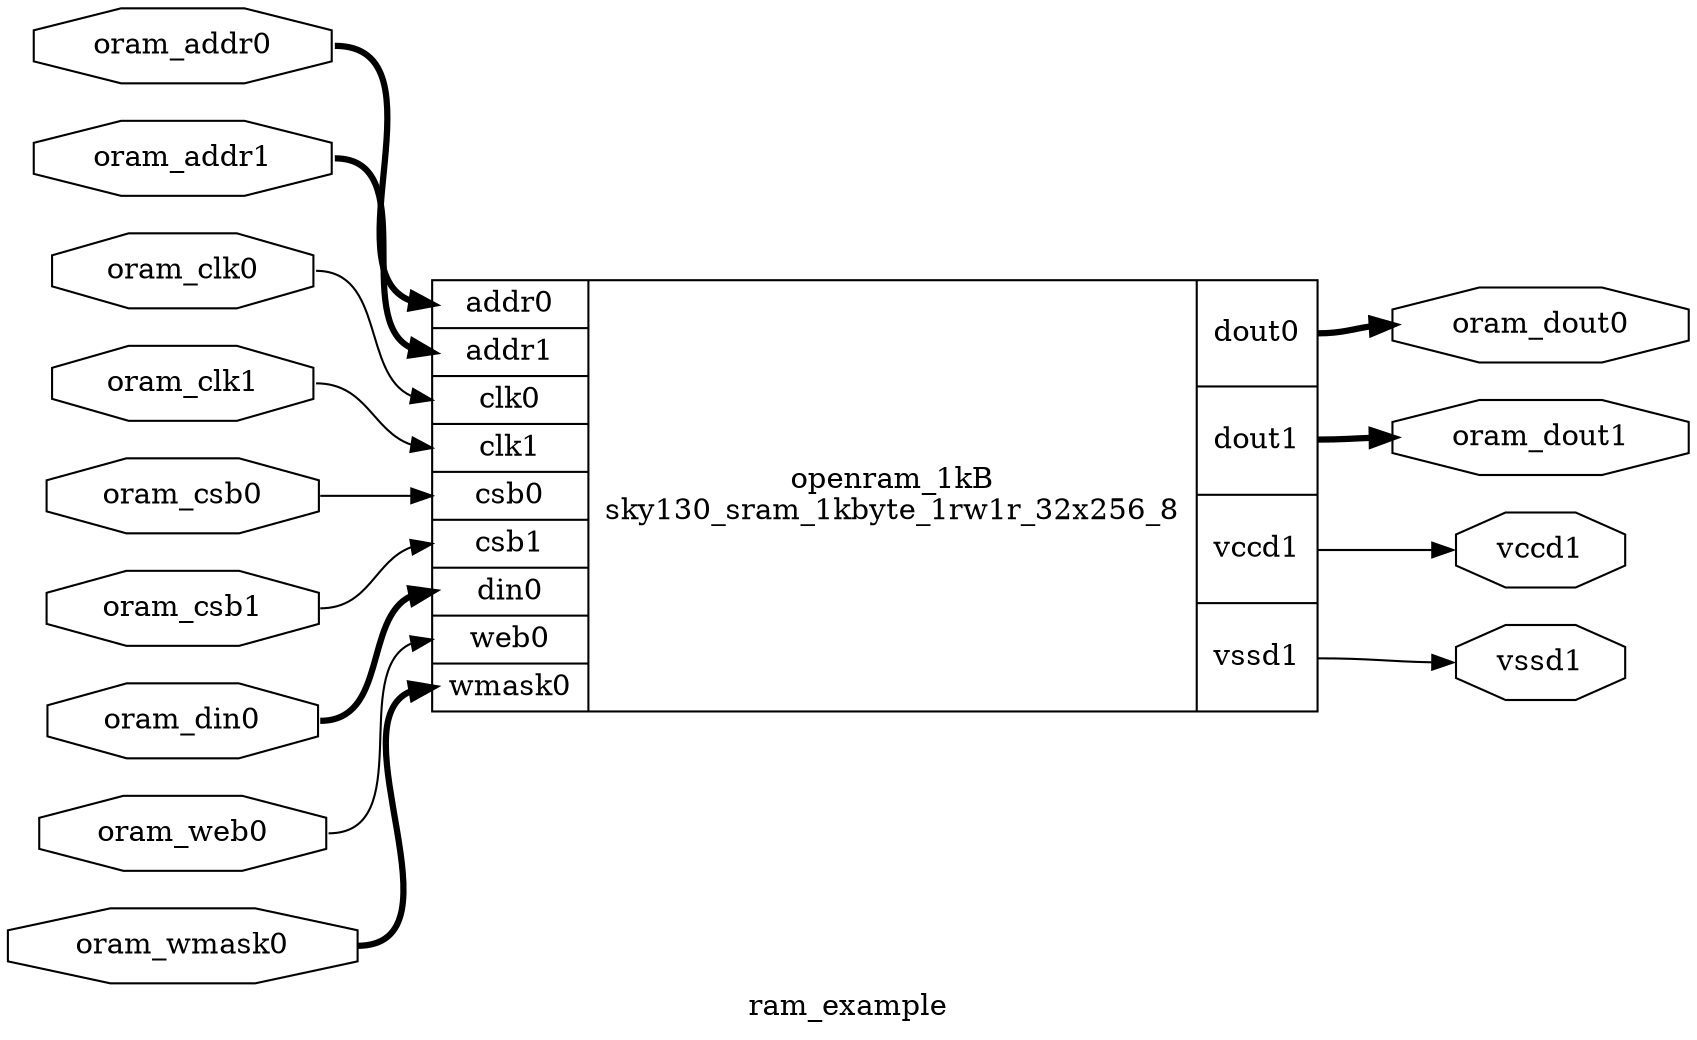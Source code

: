 digraph "ram_example" {
label="ram_example";
rankdir="LR";
remincross=true;
n1 [ shape=octagon, label="oram_dout1", color="black", fontcolor="black" ];
n2 [ shape=octagon, label="oram_addr1", color="black", fontcolor="black" ];
n3 [ shape=octagon, label="oram_dout0", color="black", fontcolor="black" ];
n4 [ shape=octagon, label="oram_din0", color="black", fontcolor="black" ];
n5 [ shape=octagon, label="oram_addr0", color="black", fontcolor="black" ];
n6 [ shape=octagon, label="oram_wmask0", color="black", fontcolor="black" ];
n7 [ shape=octagon, label="oram_web0", color="black", fontcolor="black" ];
n8 [ shape=octagon, label="oram_csb1", color="black", fontcolor="black" ];
n9 [ shape=octagon, label="oram_csb0", color="black", fontcolor="black" ];
n10 [ shape=octagon, label="oram_clk1", color="black", fontcolor="black" ];
n11 [ shape=octagon, label="oram_clk0", color="black", fontcolor="black" ];
n12 [ shape=octagon, label="vssd1", color="black", fontcolor="black" ];
n13 [ shape=octagon, label="vccd1", color="black", fontcolor="black" ];
c25 [ shape=record, label="{{<p14> addr0|<p15> addr1|<p16> clk0|<p17> clk1|<p18> csb0|<p19> csb1|<p20> din0|<p21> web0|<p22> wmask0}|openram_1kB\nsky130_sram_1kbyte_1rw1r_32x256_8|{<p23> dout0|<p24> dout1|<p13> vccd1|<p12> vssd1}}" ];
c25:p24:e -> n1:w [color="black", style="setlinewidth(3)", label=""];
n10:e -> c25:p17:w [color="black", label=""];
n11:e -> c25:p16:w [color="black", label=""];
c25:p12:e -> n12:w [color="black", label=""];
c25:p13:e -> n13:w [color="black", label=""];
n2:e -> c25:p15:w [color="black", style="setlinewidth(3)", label=""];
c25:p23:e -> n3:w [color="black", style="setlinewidth(3)", label=""];
n4:e -> c25:p20:w [color="black", style="setlinewidth(3)", label=""];
n5:e -> c25:p14:w [color="black", style="setlinewidth(3)", label=""];
n6:e -> c25:p22:w [color="black", style="setlinewidth(3)", label=""];
n7:e -> c25:p21:w [color="black", label=""];
n8:e -> c25:p19:w [color="black", label=""];
n9:e -> c25:p18:w [color="black", label=""];
}
